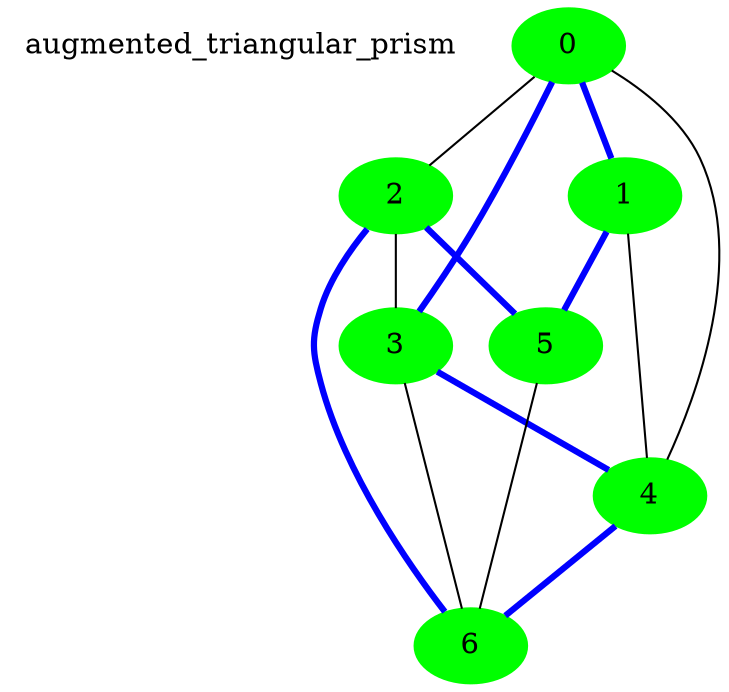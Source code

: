 strict graph G1{
augmented_triangular_prism[shape=plaintext]
edge[len=6;edgesep=10];
 overlap=false;
 0--1
0--2
0--3
0--4
1--0
1--4
1--5
2--0
2--3
2--5
2--6
3--0
3--2
3--4
3--6
4--0
4--1
4--3
4--6
5--1
5--2
5--6
6--2
6--3
6--4
6--5
0[color=green,style=filled]
1[color=green,style=filled]
2[color=green,style=filled]
3[color=green,style=filled]
4[color=green,style=filled]
5[color=green,style=filled]
6[color=green,style=filled]
0--3[color=blue,penwidth=3]
3--4[color=blue,penwidth=3]
4--6[color=blue,penwidth=3]
6--2[color=blue,penwidth=3]
2--5[color=blue,penwidth=3]
5--1[color=blue,penwidth=3]
1--0[color=blue,penwidth=3]
}